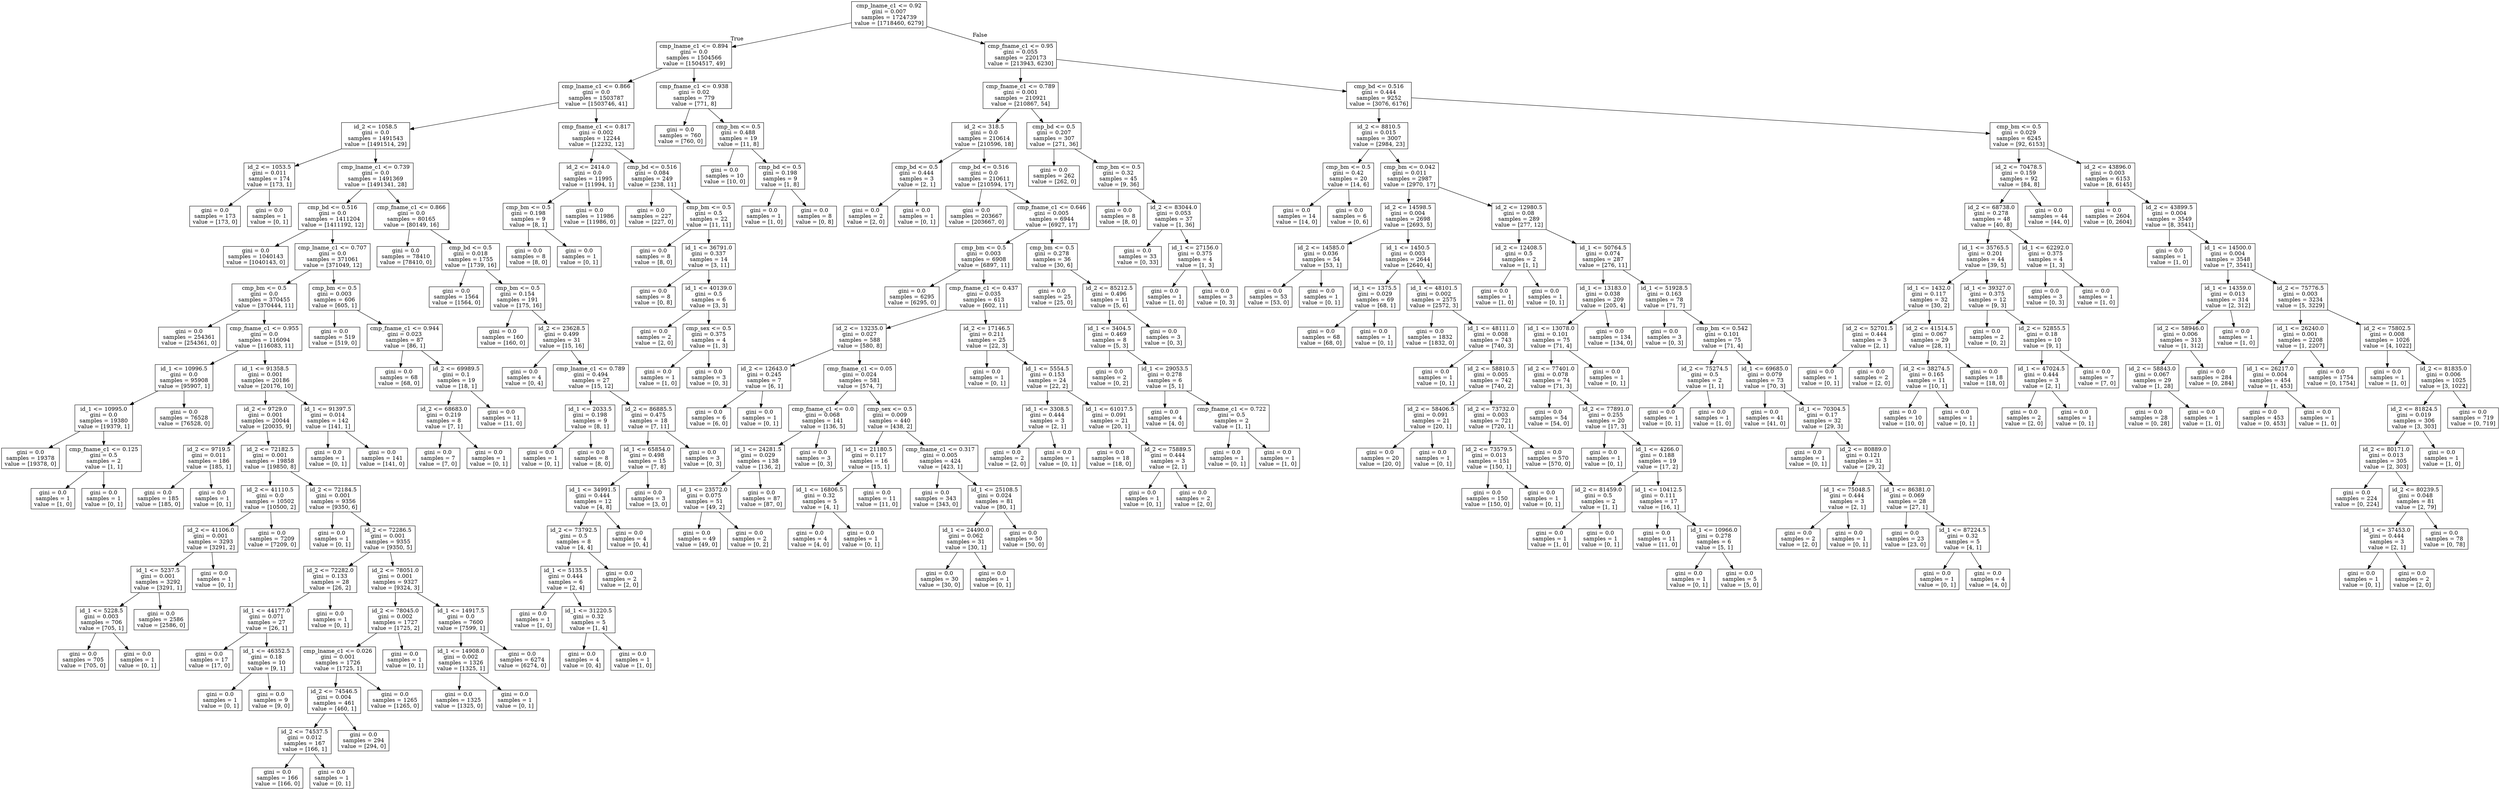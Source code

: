 digraph Tree {
node [shape=box] ;
0 [label="cmp_lname_c1 <= 0.92\ngini = 0.007\nsamples = 1724739\nvalue = [1718460, 6279]"] ;
1 [label="cmp_lname_c1 <= 0.894\ngini = 0.0\nsamples = 1504566\nvalue = [1504517, 49]"] ;
0 -> 1 [labeldistance=2.5, labelangle=45, headlabel="True"] ;
2 [label="cmp_lname_c1 <= 0.866\ngini = 0.0\nsamples = 1503787\nvalue = [1503746, 41]"] ;
1 -> 2 ;
3 [label="id_2 <= 1058.5\ngini = 0.0\nsamples = 1491543\nvalue = [1491514, 29]"] ;
2 -> 3 ;
4 [label="id_2 <= 1053.5\ngini = 0.011\nsamples = 174\nvalue = [173, 1]"] ;
3 -> 4 ;
5 [label="gini = 0.0\nsamples = 173\nvalue = [173, 0]"] ;
4 -> 5 ;
6 [label="gini = 0.0\nsamples = 1\nvalue = [0, 1]"] ;
4 -> 6 ;
7 [label="cmp_lname_c1 <= 0.739\ngini = 0.0\nsamples = 1491369\nvalue = [1491341, 28]"] ;
3 -> 7 ;
8 [label="cmp_bd <= 0.516\ngini = 0.0\nsamples = 1411204\nvalue = [1411192, 12]"] ;
7 -> 8 ;
9 [label="gini = 0.0\nsamples = 1040143\nvalue = [1040143, 0]"] ;
8 -> 9 ;
10 [label="cmp_lname_c1 <= 0.707\ngini = 0.0\nsamples = 371061\nvalue = [371049, 12]"] ;
8 -> 10 ;
11 [label="cmp_bm <= 0.5\ngini = 0.0\nsamples = 370455\nvalue = [370444, 11]"] ;
10 -> 11 ;
12 [label="gini = 0.0\nsamples = 254361\nvalue = [254361, 0]"] ;
11 -> 12 ;
13 [label="cmp_fname_c1 <= 0.955\ngini = 0.0\nsamples = 116094\nvalue = [116083, 11]"] ;
11 -> 13 ;
14 [label="id_1 <= 10996.5\ngini = 0.0\nsamples = 95908\nvalue = [95907, 1]"] ;
13 -> 14 ;
15 [label="id_1 <= 10995.0\ngini = 0.0\nsamples = 19380\nvalue = [19379, 1]"] ;
14 -> 15 ;
16 [label="gini = 0.0\nsamples = 19378\nvalue = [19378, 0]"] ;
15 -> 16 ;
17 [label="cmp_fname_c1 <= 0.125\ngini = 0.5\nsamples = 2\nvalue = [1, 1]"] ;
15 -> 17 ;
18 [label="gini = 0.0\nsamples = 1\nvalue = [1, 0]"] ;
17 -> 18 ;
19 [label="gini = 0.0\nsamples = 1\nvalue = [0, 1]"] ;
17 -> 19 ;
20 [label="gini = 0.0\nsamples = 76528\nvalue = [76528, 0]"] ;
14 -> 20 ;
21 [label="id_1 <= 91358.5\ngini = 0.001\nsamples = 20186\nvalue = [20176, 10]"] ;
13 -> 21 ;
22 [label="id_2 <= 9729.0\ngini = 0.001\nsamples = 20044\nvalue = [20035, 9]"] ;
21 -> 22 ;
23 [label="id_2 <= 9719.5\ngini = 0.011\nsamples = 186\nvalue = [185, 1]"] ;
22 -> 23 ;
24 [label="gini = 0.0\nsamples = 185\nvalue = [185, 0]"] ;
23 -> 24 ;
25 [label="gini = 0.0\nsamples = 1\nvalue = [0, 1]"] ;
23 -> 25 ;
26 [label="id_2 <= 72182.5\ngini = 0.001\nsamples = 19858\nvalue = [19850, 8]"] ;
22 -> 26 ;
27 [label="id_2 <= 41110.5\ngini = 0.0\nsamples = 10502\nvalue = [10500, 2]"] ;
26 -> 27 ;
28 [label="id_2 <= 41106.0\ngini = 0.001\nsamples = 3293\nvalue = [3291, 2]"] ;
27 -> 28 ;
29 [label="id_1 <= 5237.5\ngini = 0.001\nsamples = 3292\nvalue = [3291, 1]"] ;
28 -> 29 ;
30 [label="id_1 <= 5228.5\ngini = 0.003\nsamples = 706\nvalue = [705, 1]"] ;
29 -> 30 ;
31 [label="gini = 0.0\nsamples = 705\nvalue = [705, 0]"] ;
30 -> 31 ;
32 [label="gini = 0.0\nsamples = 1\nvalue = [0, 1]"] ;
30 -> 32 ;
33 [label="gini = 0.0\nsamples = 2586\nvalue = [2586, 0]"] ;
29 -> 33 ;
34 [label="gini = 0.0\nsamples = 1\nvalue = [0, 1]"] ;
28 -> 34 ;
35 [label="gini = 0.0\nsamples = 7209\nvalue = [7209, 0]"] ;
27 -> 35 ;
36 [label="id_2 <= 72184.5\ngini = 0.001\nsamples = 9356\nvalue = [9350, 6]"] ;
26 -> 36 ;
37 [label="gini = 0.0\nsamples = 1\nvalue = [0, 1]"] ;
36 -> 37 ;
38 [label="id_2 <= 72286.5\ngini = 0.001\nsamples = 9355\nvalue = [9350, 5]"] ;
36 -> 38 ;
39 [label="id_2 <= 72282.0\ngini = 0.133\nsamples = 28\nvalue = [26, 2]"] ;
38 -> 39 ;
40 [label="id_1 <= 44177.0\ngini = 0.071\nsamples = 27\nvalue = [26, 1]"] ;
39 -> 40 ;
41 [label="gini = 0.0\nsamples = 17\nvalue = [17, 0]"] ;
40 -> 41 ;
42 [label="id_1 <= 46352.5\ngini = 0.18\nsamples = 10\nvalue = [9, 1]"] ;
40 -> 42 ;
43 [label="gini = 0.0\nsamples = 1\nvalue = [0, 1]"] ;
42 -> 43 ;
44 [label="gini = 0.0\nsamples = 9\nvalue = [9, 0]"] ;
42 -> 44 ;
45 [label="gini = 0.0\nsamples = 1\nvalue = [0, 1]"] ;
39 -> 45 ;
46 [label="id_2 <= 78051.0\ngini = 0.001\nsamples = 9327\nvalue = [9324, 3]"] ;
38 -> 46 ;
47 [label="id_2 <= 78045.0\ngini = 0.002\nsamples = 1727\nvalue = [1725, 2]"] ;
46 -> 47 ;
48 [label="cmp_lname_c1 <= 0.026\ngini = 0.001\nsamples = 1726\nvalue = [1725, 1]"] ;
47 -> 48 ;
49 [label="id_2 <= 74546.5\ngini = 0.004\nsamples = 461\nvalue = [460, 1]"] ;
48 -> 49 ;
50 [label="id_2 <= 74537.5\ngini = 0.012\nsamples = 167\nvalue = [166, 1]"] ;
49 -> 50 ;
51 [label="gini = 0.0\nsamples = 166\nvalue = [166, 0]"] ;
50 -> 51 ;
52 [label="gini = 0.0\nsamples = 1\nvalue = [0, 1]"] ;
50 -> 52 ;
53 [label="gini = 0.0\nsamples = 294\nvalue = [294, 0]"] ;
49 -> 53 ;
54 [label="gini = 0.0\nsamples = 1265\nvalue = [1265, 0]"] ;
48 -> 54 ;
55 [label="gini = 0.0\nsamples = 1\nvalue = [0, 1]"] ;
47 -> 55 ;
56 [label="id_1 <= 14917.5\ngini = 0.0\nsamples = 7600\nvalue = [7599, 1]"] ;
46 -> 56 ;
57 [label="id_1 <= 14908.0\ngini = 0.002\nsamples = 1326\nvalue = [1325, 1]"] ;
56 -> 57 ;
58 [label="gini = 0.0\nsamples = 1325\nvalue = [1325, 0]"] ;
57 -> 58 ;
59 [label="gini = 0.0\nsamples = 1\nvalue = [0, 1]"] ;
57 -> 59 ;
60 [label="gini = 0.0\nsamples = 6274\nvalue = [6274, 0]"] ;
56 -> 60 ;
61 [label="id_1 <= 91397.5\ngini = 0.014\nsamples = 142\nvalue = [141, 1]"] ;
21 -> 61 ;
62 [label="gini = 0.0\nsamples = 1\nvalue = [0, 1]"] ;
61 -> 62 ;
63 [label="gini = 0.0\nsamples = 141\nvalue = [141, 0]"] ;
61 -> 63 ;
64 [label="cmp_bm <= 0.5\ngini = 0.003\nsamples = 606\nvalue = [605, 1]"] ;
10 -> 64 ;
65 [label="gini = 0.0\nsamples = 519\nvalue = [519, 0]"] ;
64 -> 65 ;
66 [label="cmp_fname_c1 <= 0.944\ngini = 0.023\nsamples = 87\nvalue = [86, 1]"] ;
64 -> 66 ;
67 [label="gini = 0.0\nsamples = 68\nvalue = [68, 0]"] ;
66 -> 67 ;
68 [label="id_2 <= 69989.5\ngini = 0.1\nsamples = 19\nvalue = [18, 1]"] ;
66 -> 68 ;
69 [label="id_2 <= 68683.0\ngini = 0.219\nsamples = 8\nvalue = [7, 1]"] ;
68 -> 69 ;
70 [label="gini = 0.0\nsamples = 7\nvalue = [7, 0]"] ;
69 -> 70 ;
71 [label="gini = 0.0\nsamples = 1\nvalue = [0, 1]"] ;
69 -> 71 ;
72 [label="gini = 0.0\nsamples = 11\nvalue = [11, 0]"] ;
68 -> 72 ;
73 [label="cmp_fname_c1 <= 0.866\ngini = 0.0\nsamples = 80165\nvalue = [80149, 16]"] ;
7 -> 73 ;
74 [label="gini = 0.0\nsamples = 78410\nvalue = [78410, 0]"] ;
73 -> 74 ;
75 [label="cmp_bd <= 0.5\ngini = 0.018\nsamples = 1755\nvalue = [1739, 16]"] ;
73 -> 75 ;
76 [label="gini = 0.0\nsamples = 1564\nvalue = [1564, 0]"] ;
75 -> 76 ;
77 [label="cmp_bm <= 0.5\ngini = 0.154\nsamples = 191\nvalue = [175, 16]"] ;
75 -> 77 ;
78 [label="gini = 0.0\nsamples = 160\nvalue = [160, 0]"] ;
77 -> 78 ;
79 [label="id_2 <= 23628.5\ngini = 0.499\nsamples = 31\nvalue = [15, 16]"] ;
77 -> 79 ;
80 [label="gini = 0.0\nsamples = 4\nvalue = [0, 4]"] ;
79 -> 80 ;
81 [label="cmp_lname_c1 <= 0.789\ngini = 0.494\nsamples = 27\nvalue = [15, 12]"] ;
79 -> 81 ;
82 [label="id_1 <= 2033.5\ngini = 0.198\nsamples = 9\nvalue = [8, 1]"] ;
81 -> 82 ;
83 [label="gini = 0.0\nsamples = 1\nvalue = [0, 1]"] ;
82 -> 83 ;
84 [label="gini = 0.0\nsamples = 8\nvalue = [8, 0]"] ;
82 -> 84 ;
85 [label="id_2 <= 86885.5\ngini = 0.475\nsamples = 18\nvalue = [7, 11]"] ;
81 -> 85 ;
86 [label="id_1 <= 65854.0\ngini = 0.498\nsamples = 15\nvalue = [7, 8]"] ;
85 -> 86 ;
87 [label="id_1 <= 34991.5\ngini = 0.444\nsamples = 12\nvalue = [4, 8]"] ;
86 -> 87 ;
88 [label="id_2 <= 73792.5\ngini = 0.5\nsamples = 8\nvalue = [4, 4]"] ;
87 -> 88 ;
89 [label="id_1 <= 5135.5\ngini = 0.444\nsamples = 6\nvalue = [2, 4]"] ;
88 -> 89 ;
90 [label="gini = 0.0\nsamples = 1\nvalue = [1, 0]"] ;
89 -> 90 ;
91 [label="id_1 <= 31220.5\ngini = 0.32\nsamples = 5\nvalue = [1, 4]"] ;
89 -> 91 ;
92 [label="gini = 0.0\nsamples = 4\nvalue = [0, 4]"] ;
91 -> 92 ;
93 [label="gini = 0.0\nsamples = 1\nvalue = [1, 0]"] ;
91 -> 93 ;
94 [label="gini = 0.0\nsamples = 2\nvalue = [2, 0]"] ;
88 -> 94 ;
95 [label="gini = 0.0\nsamples = 4\nvalue = [0, 4]"] ;
87 -> 95 ;
96 [label="gini = 0.0\nsamples = 3\nvalue = [3, 0]"] ;
86 -> 96 ;
97 [label="gini = 0.0\nsamples = 3\nvalue = [0, 3]"] ;
85 -> 97 ;
98 [label="cmp_fname_c1 <= 0.817\ngini = 0.002\nsamples = 12244\nvalue = [12232, 12]"] ;
2 -> 98 ;
99 [label="id_2 <= 2414.0\ngini = 0.0\nsamples = 11995\nvalue = [11994, 1]"] ;
98 -> 99 ;
100 [label="cmp_bm <= 0.5\ngini = 0.198\nsamples = 9\nvalue = [8, 1]"] ;
99 -> 100 ;
101 [label="gini = 0.0\nsamples = 8\nvalue = [8, 0]"] ;
100 -> 101 ;
102 [label="gini = 0.0\nsamples = 1\nvalue = [0, 1]"] ;
100 -> 102 ;
103 [label="gini = 0.0\nsamples = 11986\nvalue = [11986, 0]"] ;
99 -> 103 ;
104 [label="cmp_bd <= 0.516\ngini = 0.084\nsamples = 249\nvalue = [238, 11]"] ;
98 -> 104 ;
105 [label="gini = 0.0\nsamples = 227\nvalue = [227, 0]"] ;
104 -> 105 ;
106 [label="cmp_bm <= 0.5\ngini = 0.5\nsamples = 22\nvalue = [11, 11]"] ;
104 -> 106 ;
107 [label="gini = 0.0\nsamples = 8\nvalue = [8, 0]"] ;
106 -> 107 ;
108 [label="id_1 <= 36791.0\ngini = 0.337\nsamples = 14\nvalue = [3, 11]"] ;
106 -> 108 ;
109 [label="gini = 0.0\nsamples = 8\nvalue = [0, 8]"] ;
108 -> 109 ;
110 [label="id_1 <= 40139.0\ngini = 0.5\nsamples = 6\nvalue = [3, 3]"] ;
108 -> 110 ;
111 [label="gini = 0.0\nsamples = 2\nvalue = [2, 0]"] ;
110 -> 111 ;
112 [label="cmp_sex <= 0.5\ngini = 0.375\nsamples = 4\nvalue = [1, 3]"] ;
110 -> 112 ;
113 [label="gini = 0.0\nsamples = 1\nvalue = [1, 0]"] ;
112 -> 113 ;
114 [label="gini = 0.0\nsamples = 3\nvalue = [0, 3]"] ;
112 -> 114 ;
115 [label="cmp_fname_c1 <= 0.938\ngini = 0.02\nsamples = 779\nvalue = [771, 8]"] ;
1 -> 115 ;
116 [label="gini = 0.0\nsamples = 760\nvalue = [760, 0]"] ;
115 -> 116 ;
117 [label="cmp_bm <= 0.5\ngini = 0.488\nsamples = 19\nvalue = [11, 8]"] ;
115 -> 117 ;
118 [label="gini = 0.0\nsamples = 10\nvalue = [10, 0]"] ;
117 -> 118 ;
119 [label="cmp_bd <= 0.5\ngini = 0.198\nsamples = 9\nvalue = [1, 8]"] ;
117 -> 119 ;
120 [label="gini = 0.0\nsamples = 1\nvalue = [1, 0]"] ;
119 -> 120 ;
121 [label="gini = 0.0\nsamples = 8\nvalue = [0, 8]"] ;
119 -> 121 ;
122 [label="cmp_fname_c1 <= 0.95\ngini = 0.055\nsamples = 220173\nvalue = [213943, 6230]"] ;
0 -> 122 [labeldistance=2.5, labelangle=-45, headlabel="False"] ;
123 [label="cmp_fname_c1 <= 0.789\ngini = 0.001\nsamples = 210921\nvalue = [210867, 54]"] ;
122 -> 123 ;
124 [label="id_2 <= 318.5\ngini = 0.0\nsamples = 210614\nvalue = [210596, 18]"] ;
123 -> 124 ;
125 [label="cmp_bd <= 0.5\ngini = 0.444\nsamples = 3\nvalue = [2, 1]"] ;
124 -> 125 ;
126 [label="gini = 0.0\nsamples = 2\nvalue = [2, 0]"] ;
125 -> 126 ;
127 [label="gini = 0.0\nsamples = 1\nvalue = [0, 1]"] ;
125 -> 127 ;
128 [label="cmp_bd <= 0.516\ngini = 0.0\nsamples = 210611\nvalue = [210594, 17]"] ;
124 -> 128 ;
129 [label="gini = 0.0\nsamples = 203667\nvalue = [203667, 0]"] ;
128 -> 129 ;
130 [label="cmp_fname_c1 <= 0.646\ngini = 0.005\nsamples = 6944\nvalue = [6927, 17]"] ;
128 -> 130 ;
131 [label="cmp_bm <= 0.5\ngini = 0.003\nsamples = 6908\nvalue = [6897, 11]"] ;
130 -> 131 ;
132 [label="gini = 0.0\nsamples = 6295\nvalue = [6295, 0]"] ;
131 -> 132 ;
133 [label="cmp_fname_c1 <= 0.437\ngini = 0.035\nsamples = 613\nvalue = [602, 11]"] ;
131 -> 133 ;
134 [label="id_2 <= 13235.0\ngini = 0.027\nsamples = 588\nvalue = [580, 8]"] ;
133 -> 134 ;
135 [label="id_2 <= 12643.0\ngini = 0.245\nsamples = 7\nvalue = [6, 1]"] ;
134 -> 135 ;
136 [label="gini = 0.0\nsamples = 6\nvalue = [6, 0]"] ;
135 -> 136 ;
137 [label="gini = 0.0\nsamples = 1\nvalue = [0, 1]"] ;
135 -> 137 ;
138 [label="cmp_fname_c1 <= 0.05\ngini = 0.024\nsamples = 581\nvalue = [574, 7]"] ;
134 -> 138 ;
139 [label="cmp_fname_c1 <= 0.0\ngini = 0.068\nsamples = 141\nvalue = [136, 5]"] ;
138 -> 139 ;
140 [label="id_1 <= 24281.5\ngini = 0.029\nsamples = 138\nvalue = [136, 2]"] ;
139 -> 140 ;
141 [label="id_1 <= 23572.0\ngini = 0.075\nsamples = 51\nvalue = [49, 2]"] ;
140 -> 141 ;
142 [label="gini = 0.0\nsamples = 49\nvalue = [49, 0]"] ;
141 -> 142 ;
143 [label="gini = 0.0\nsamples = 2\nvalue = [0, 2]"] ;
141 -> 143 ;
144 [label="gini = 0.0\nsamples = 87\nvalue = [87, 0]"] ;
140 -> 144 ;
145 [label="gini = 0.0\nsamples = 3\nvalue = [0, 3]"] ;
139 -> 145 ;
146 [label="cmp_sex <= 0.5\ngini = 0.009\nsamples = 440\nvalue = [438, 2]"] ;
138 -> 146 ;
147 [label="id_1 <= 21180.5\ngini = 0.117\nsamples = 16\nvalue = [15, 1]"] ;
146 -> 147 ;
148 [label="id_1 <= 16806.5\ngini = 0.32\nsamples = 5\nvalue = [4, 1]"] ;
147 -> 148 ;
149 [label="gini = 0.0\nsamples = 4\nvalue = [4, 0]"] ;
148 -> 149 ;
150 [label="gini = 0.0\nsamples = 1\nvalue = [0, 1]"] ;
148 -> 150 ;
151 [label="gini = 0.0\nsamples = 11\nvalue = [11, 0]"] ;
147 -> 151 ;
152 [label="cmp_fname_c1 <= 0.317\ngini = 0.005\nsamples = 424\nvalue = [423, 1]"] ;
146 -> 152 ;
153 [label="gini = 0.0\nsamples = 343\nvalue = [343, 0]"] ;
152 -> 153 ;
154 [label="id_1 <= 25108.5\ngini = 0.024\nsamples = 81\nvalue = [80, 1]"] ;
152 -> 154 ;
155 [label="id_1 <= 24490.0\ngini = 0.062\nsamples = 31\nvalue = [30, 1]"] ;
154 -> 155 ;
156 [label="gini = 0.0\nsamples = 30\nvalue = [30, 0]"] ;
155 -> 156 ;
157 [label="gini = 0.0\nsamples = 1\nvalue = [0, 1]"] ;
155 -> 157 ;
158 [label="gini = 0.0\nsamples = 50\nvalue = [50, 0]"] ;
154 -> 158 ;
159 [label="id_2 <= 17146.5\ngini = 0.211\nsamples = 25\nvalue = [22, 3]"] ;
133 -> 159 ;
160 [label="gini = 0.0\nsamples = 1\nvalue = [0, 1]"] ;
159 -> 160 ;
161 [label="id_1 <= 5554.5\ngini = 0.153\nsamples = 24\nvalue = [22, 2]"] ;
159 -> 161 ;
162 [label="id_1 <= 3308.5\ngini = 0.444\nsamples = 3\nvalue = [2, 1]"] ;
161 -> 162 ;
163 [label="gini = 0.0\nsamples = 2\nvalue = [2, 0]"] ;
162 -> 163 ;
164 [label="gini = 0.0\nsamples = 1\nvalue = [0, 1]"] ;
162 -> 164 ;
165 [label="id_1 <= 61017.5\ngini = 0.091\nsamples = 21\nvalue = [20, 1]"] ;
161 -> 165 ;
166 [label="gini = 0.0\nsamples = 18\nvalue = [18, 0]"] ;
165 -> 166 ;
167 [label="id_2 <= 75889.5\ngini = 0.444\nsamples = 3\nvalue = [2, 1]"] ;
165 -> 167 ;
168 [label="gini = 0.0\nsamples = 1\nvalue = [0, 1]"] ;
167 -> 168 ;
169 [label="gini = 0.0\nsamples = 2\nvalue = [2, 0]"] ;
167 -> 169 ;
170 [label="cmp_bm <= 0.5\ngini = 0.278\nsamples = 36\nvalue = [30, 6]"] ;
130 -> 170 ;
171 [label="gini = 0.0\nsamples = 25\nvalue = [25, 0]"] ;
170 -> 171 ;
172 [label="id_2 <= 85212.5\ngini = 0.496\nsamples = 11\nvalue = [5, 6]"] ;
170 -> 172 ;
173 [label="id_1 <= 3404.5\ngini = 0.469\nsamples = 8\nvalue = [5, 3]"] ;
172 -> 173 ;
174 [label="gini = 0.0\nsamples = 2\nvalue = [0, 2]"] ;
173 -> 174 ;
175 [label="id_1 <= 29053.5\ngini = 0.278\nsamples = 6\nvalue = [5, 1]"] ;
173 -> 175 ;
176 [label="gini = 0.0\nsamples = 4\nvalue = [4, 0]"] ;
175 -> 176 ;
177 [label="cmp_fname_c1 <= 0.722\ngini = 0.5\nsamples = 2\nvalue = [1, 1]"] ;
175 -> 177 ;
178 [label="gini = 0.0\nsamples = 1\nvalue = [0, 1]"] ;
177 -> 178 ;
179 [label="gini = 0.0\nsamples = 1\nvalue = [1, 0]"] ;
177 -> 179 ;
180 [label="gini = 0.0\nsamples = 3\nvalue = [0, 3]"] ;
172 -> 180 ;
181 [label="cmp_bd <= 0.5\ngini = 0.207\nsamples = 307\nvalue = [271, 36]"] ;
123 -> 181 ;
182 [label="gini = 0.0\nsamples = 262\nvalue = [262, 0]"] ;
181 -> 182 ;
183 [label="cmp_bm <= 0.5\ngini = 0.32\nsamples = 45\nvalue = [9, 36]"] ;
181 -> 183 ;
184 [label="gini = 0.0\nsamples = 8\nvalue = [8, 0]"] ;
183 -> 184 ;
185 [label="id_2 <= 83044.0\ngini = 0.053\nsamples = 37\nvalue = [1, 36]"] ;
183 -> 185 ;
186 [label="gini = 0.0\nsamples = 33\nvalue = [0, 33]"] ;
185 -> 186 ;
187 [label="id_1 <= 27156.0\ngini = 0.375\nsamples = 4\nvalue = [1, 3]"] ;
185 -> 187 ;
188 [label="gini = 0.0\nsamples = 1\nvalue = [1, 0]"] ;
187 -> 188 ;
189 [label="gini = 0.0\nsamples = 3\nvalue = [0, 3]"] ;
187 -> 189 ;
190 [label="cmp_bd <= 0.516\ngini = 0.444\nsamples = 9252\nvalue = [3076, 6176]"] ;
122 -> 190 ;
191 [label="id_2 <= 8810.5\ngini = 0.015\nsamples = 3007\nvalue = [2984, 23]"] ;
190 -> 191 ;
192 [label="cmp_bm <= 0.5\ngini = 0.42\nsamples = 20\nvalue = [14, 6]"] ;
191 -> 192 ;
193 [label="gini = 0.0\nsamples = 14\nvalue = [14, 0]"] ;
192 -> 193 ;
194 [label="gini = 0.0\nsamples = 6\nvalue = [0, 6]"] ;
192 -> 194 ;
195 [label="cmp_bm <= 0.042\ngini = 0.011\nsamples = 2987\nvalue = [2970, 17]"] ;
191 -> 195 ;
196 [label="id_2 <= 14598.5\ngini = 0.004\nsamples = 2698\nvalue = [2693, 5]"] ;
195 -> 196 ;
197 [label="id_2 <= 14585.0\ngini = 0.036\nsamples = 54\nvalue = [53, 1]"] ;
196 -> 197 ;
198 [label="gini = 0.0\nsamples = 53\nvalue = [53, 0]"] ;
197 -> 198 ;
199 [label="gini = 0.0\nsamples = 1\nvalue = [0, 1]"] ;
197 -> 199 ;
200 [label="id_1 <= 1450.5\ngini = 0.003\nsamples = 2644\nvalue = [2640, 4]"] ;
196 -> 200 ;
201 [label="id_1 <= 1375.5\ngini = 0.029\nsamples = 69\nvalue = [68, 1]"] ;
200 -> 201 ;
202 [label="gini = 0.0\nsamples = 68\nvalue = [68, 0]"] ;
201 -> 202 ;
203 [label="gini = 0.0\nsamples = 1\nvalue = [0, 1]"] ;
201 -> 203 ;
204 [label="id_1 <= 48101.5\ngini = 0.002\nsamples = 2575\nvalue = [2572, 3]"] ;
200 -> 204 ;
205 [label="gini = 0.0\nsamples = 1832\nvalue = [1832, 0]"] ;
204 -> 205 ;
206 [label="id_1 <= 48111.0\ngini = 0.008\nsamples = 743\nvalue = [740, 3]"] ;
204 -> 206 ;
207 [label="gini = 0.0\nsamples = 1\nvalue = [0, 1]"] ;
206 -> 207 ;
208 [label="id_2 <= 58810.5\ngini = 0.005\nsamples = 742\nvalue = [740, 2]"] ;
206 -> 208 ;
209 [label="id_2 <= 58406.5\ngini = 0.091\nsamples = 21\nvalue = [20, 1]"] ;
208 -> 209 ;
210 [label="gini = 0.0\nsamples = 20\nvalue = [20, 0]"] ;
209 -> 210 ;
211 [label="gini = 0.0\nsamples = 1\nvalue = [0, 1]"] ;
209 -> 211 ;
212 [label="id_2 <= 73732.0\ngini = 0.003\nsamples = 721\nvalue = [720, 1]"] ;
208 -> 212 ;
213 [label="id_2 <= 73579.5\ngini = 0.013\nsamples = 151\nvalue = [150, 1]"] ;
212 -> 213 ;
214 [label="gini = 0.0\nsamples = 150\nvalue = [150, 0]"] ;
213 -> 214 ;
215 [label="gini = 0.0\nsamples = 1\nvalue = [0, 1]"] ;
213 -> 215 ;
216 [label="gini = 0.0\nsamples = 570\nvalue = [570, 0]"] ;
212 -> 216 ;
217 [label="id_2 <= 12980.5\ngini = 0.08\nsamples = 289\nvalue = [277, 12]"] ;
195 -> 217 ;
218 [label="id_2 <= 12408.5\ngini = 0.5\nsamples = 2\nvalue = [1, 1]"] ;
217 -> 218 ;
219 [label="gini = 0.0\nsamples = 1\nvalue = [1, 0]"] ;
218 -> 219 ;
220 [label="gini = 0.0\nsamples = 1\nvalue = [0, 1]"] ;
218 -> 220 ;
221 [label="id_1 <= 50764.5\ngini = 0.074\nsamples = 287\nvalue = [276, 11]"] ;
217 -> 221 ;
222 [label="id_1 <= 13183.0\ngini = 0.038\nsamples = 209\nvalue = [205, 4]"] ;
221 -> 222 ;
223 [label="id_1 <= 13078.0\ngini = 0.101\nsamples = 75\nvalue = [71, 4]"] ;
222 -> 223 ;
224 [label="id_2 <= 77401.0\ngini = 0.078\nsamples = 74\nvalue = [71, 3]"] ;
223 -> 224 ;
225 [label="gini = 0.0\nsamples = 54\nvalue = [54, 0]"] ;
224 -> 225 ;
226 [label="id_2 <= 77891.0\ngini = 0.255\nsamples = 20\nvalue = [17, 3]"] ;
224 -> 226 ;
227 [label="gini = 0.0\nsamples = 1\nvalue = [0, 1]"] ;
226 -> 227 ;
228 [label="id_1 <= 4266.0\ngini = 0.188\nsamples = 19\nvalue = [17, 2]"] ;
226 -> 228 ;
229 [label="id_2 <= 81459.0\ngini = 0.5\nsamples = 2\nvalue = [1, 1]"] ;
228 -> 229 ;
230 [label="gini = 0.0\nsamples = 1\nvalue = [1, 0]"] ;
229 -> 230 ;
231 [label="gini = 0.0\nsamples = 1\nvalue = [0, 1]"] ;
229 -> 231 ;
232 [label="id_1 <= 10412.5\ngini = 0.111\nsamples = 17\nvalue = [16, 1]"] ;
228 -> 232 ;
233 [label="gini = 0.0\nsamples = 11\nvalue = [11, 0]"] ;
232 -> 233 ;
234 [label="id_1 <= 10966.0\ngini = 0.278\nsamples = 6\nvalue = [5, 1]"] ;
232 -> 234 ;
235 [label="gini = 0.0\nsamples = 1\nvalue = [0, 1]"] ;
234 -> 235 ;
236 [label="gini = 0.0\nsamples = 5\nvalue = [5, 0]"] ;
234 -> 236 ;
237 [label="gini = 0.0\nsamples = 1\nvalue = [0, 1]"] ;
223 -> 237 ;
238 [label="gini = 0.0\nsamples = 134\nvalue = [134, 0]"] ;
222 -> 238 ;
239 [label="id_1 <= 51928.5\ngini = 0.163\nsamples = 78\nvalue = [71, 7]"] ;
221 -> 239 ;
240 [label="gini = 0.0\nsamples = 3\nvalue = [0, 3]"] ;
239 -> 240 ;
241 [label="cmp_bm <= 0.542\ngini = 0.101\nsamples = 75\nvalue = [71, 4]"] ;
239 -> 241 ;
242 [label="id_2 <= 75274.5\ngini = 0.5\nsamples = 2\nvalue = [1, 1]"] ;
241 -> 242 ;
243 [label="gini = 0.0\nsamples = 1\nvalue = [0, 1]"] ;
242 -> 243 ;
244 [label="gini = 0.0\nsamples = 1\nvalue = [1, 0]"] ;
242 -> 244 ;
245 [label="id_1 <= 69685.0\ngini = 0.079\nsamples = 73\nvalue = [70, 3]"] ;
241 -> 245 ;
246 [label="gini = 0.0\nsamples = 41\nvalue = [41, 0]"] ;
245 -> 246 ;
247 [label="id_1 <= 70304.5\ngini = 0.17\nsamples = 32\nvalue = [29, 3]"] ;
245 -> 247 ;
248 [label="gini = 0.0\nsamples = 1\nvalue = [0, 1]"] ;
247 -> 248 ;
249 [label="id_2 <= 80889.0\ngini = 0.121\nsamples = 31\nvalue = [29, 2]"] ;
247 -> 249 ;
250 [label="id_1 <= 75048.5\ngini = 0.444\nsamples = 3\nvalue = [2, 1]"] ;
249 -> 250 ;
251 [label="gini = 0.0\nsamples = 2\nvalue = [2, 0]"] ;
250 -> 251 ;
252 [label="gini = 0.0\nsamples = 1\nvalue = [0, 1]"] ;
250 -> 252 ;
253 [label="id_1 <= 86381.0\ngini = 0.069\nsamples = 28\nvalue = [27, 1]"] ;
249 -> 253 ;
254 [label="gini = 0.0\nsamples = 23\nvalue = [23, 0]"] ;
253 -> 254 ;
255 [label="id_1 <= 87224.5\ngini = 0.32\nsamples = 5\nvalue = [4, 1]"] ;
253 -> 255 ;
256 [label="gini = 0.0\nsamples = 1\nvalue = [0, 1]"] ;
255 -> 256 ;
257 [label="gini = 0.0\nsamples = 4\nvalue = [4, 0]"] ;
255 -> 257 ;
258 [label="cmp_bm <= 0.5\ngini = 0.029\nsamples = 6245\nvalue = [92, 6153]"] ;
190 -> 258 ;
259 [label="id_2 <= 70478.5\ngini = 0.159\nsamples = 92\nvalue = [84, 8]"] ;
258 -> 259 ;
260 [label="id_2 <= 68738.0\ngini = 0.278\nsamples = 48\nvalue = [40, 8]"] ;
259 -> 260 ;
261 [label="id_1 <= 35765.5\ngini = 0.201\nsamples = 44\nvalue = [39, 5]"] ;
260 -> 261 ;
262 [label="id_1 <= 1432.0\ngini = 0.117\nsamples = 32\nvalue = [30, 2]"] ;
261 -> 262 ;
263 [label="id_2 <= 52701.5\ngini = 0.444\nsamples = 3\nvalue = [2, 1]"] ;
262 -> 263 ;
264 [label="gini = 0.0\nsamples = 1\nvalue = [0, 1]"] ;
263 -> 264 ;
265 [label="gini = 0.0\nsamples = 2\nvalue = [2, 0]"] ;
263 -> 265 ;
266 [label="id_2 <= 41514.5\ngini = 0.067\nsamples = 29\nvalue = [28, 1]"] ;
262 -> 266 ;
267 [label="id_2 <= 38274.5\ngini = 0.165\nsamples = 11\nvalue = [10, 1]"] ;
266 -> 267 ;
268 [label="gini = 0.0\nsamples = 10\nvalue = [10, 0]"] ;
267 -> 268 ;
269 [label="gini = 0.0\nsamples = 1\nvalue = [0, 1]"] ;
267 -> 269 ;
270 [label="gini = 0.0\nsamples = 18\nvalue = [18, 0]"] ;
266 -> 270 ;
271 [label="id_1 <= 39327.0\ngini = 0.375\nsamples = 12\nvalue = [9, 3]"] ;
261 -> 271 ;
272 [label="gini = 0.0\nsamples = 2\nvalue = [0, 2]"] ;
271 -> 272 ;
273 [label="id_2 <= 52855.5\ngini = 0.18\nsamples = 10\nvalue = [9, 1]"] ;
271 -> 273 ;
274 [label="id_1 <= 47024.5\ngini = 0.444\nsamples = 3\nvalue = [2, 1]"] ;
273 -> 274 ;
275 [label="gini = 0.0\nsamples = 2\nvalue = [2, 0]"] ;
274 -> 275 ;
276 [label="gini = 0.0\nsamples = 1\nvalue = [0, 1]"] ;
274 -> 276 ;
277 [label="gini = 0.0\nsamples = 7\nvalue = [7, 0]"] ;
273 -> 277 ;
278 [label="id_1 <= 62292.0\ngini = 0.375\nsamples = 4\nvalue = [1, 3]"] ;
260 -> 278 ;
279 [label="gini = 0.0\nsamples = 3\nvalue = [0, 3]"] ;
278 -> 279 ;
280 [label="gini = 0.0\nsamples = 1\nvalue = [1, 0]"] ;
278 -> 280 ;
281 [label="gini = 0.0\nsamples = 44\nvalue = [44, 0]"] ;
259 -> 281 ;
282 [label="id_2 <= 43896.0\ngini = 0.003\nsamples = 6153\nvalue = [8, 6145]"] ;
258 -> 282 ;
283 [label="gini = 0.0\nsamples = 2604\nvalue = [0, 2604]"] ;
282 -> 283 ;
284 [label="id_2 <= 43899.5\ngini = 0.004\nsamples = 3549\nvalue = [8, 3541]"] ;
282 -> 284 ;
285 [label="gini = 0.0\nsamples = 1\nvalue = [1, 0]"] ;
284 -> 285 ;
286 [label="id_1 <= 14500.0\ngini = 0.004\nsamples = 3548\nvalue = [7, 3541]"] ;
284 -> 286 ;
287 [label="id_1 <= 14359.0\ngini = 0.013\nsamples = 314\nvalue = [2, 312]"] ;
286 -> 287 ;
288 [label="id_2 <= 58946.0\ngini = 0.006\nsamples = 313\nvalue = [1, 312]"] ;
287 -> 288 ;
289 [label="id_2 <= 58843.0\ngini = 0.067\nsamples = 29\nvalue = [1, 28]"] ;
288 -> 289 ;
290 [label="gini = 0.0\nsamples = 28\nvalue = [0, 28]"] ;
289 -> 290 ;
291 [label="gini = 0.0\nsamples = 1\nvalue = [1, 0]"] ;
289 -> 291 ;
292 [label="gini = 0.0\nsamples = 284\nvalue = [0, 284]"] ;
288 -> 292 ;
293 [label="gini = 0.0\nsamples = 1\nvalue = [1, 0]"] ;
287 -> 293 ;
294 [label="id_2 <= 75776.5\ngini = 0.003\nsamples = 3234\nvalue = [5, 3229]"] ;
286 -> 294 ;
295 [label="id_1 <= 26240.0\ngini = 0.001\nsamples = 2208\nvalue = [1, 2207]"] ;
294 -> 295 ;
296 [label="id_1 <= 26217.0\ngini = 0.004\nsamples = 454\nvalue = [1, 453]"] ;
295 -> 296 ;
297 [label="gini = 0.0\nsamples = 453\nvalue = [0, 453]"] ;
296 -> 297 ;
298 [label="gini = 0.0\nsamples = 1\nvalue = [1, 0]"] ;
296 -> 298 ;
299 [label="gini = 0.0\nsamples = 1754\nvalue = [0, 1754]"] ;
295 -> 299 ;
300 [label="id_2 <= 75802.5\ngini = 0.008\nsamples = 1026\nvalue = [4, 1022]"] ;
294 -> 300 ;
301 [label="gini = 0.0\nsamples = 1\nvalue = [1, 0]"] ;
300 -> 301 ;
302 [label="id_2 <= 81835.0\ngini = 0.006\nsamples = 1025\nvalue = [3, 1022]"] ;
300 -> 302 ;
303 [label="id_2 <= 81824.5\ngini = 0.019\nsamples = 306\nvalue = [3, 303]"] ;
302 -> 303 ;
304 [label="id_2 <= 80171.0\ngini = 0.013\nsamples = 305\nvalue = [2, 303]"] ;
303 -> 304 ;
305 [label="gini = 0.0\nsamples = 224\nvalue = [0, 224]"] ;
304 -> 305 ;
306 [label="id_2 <= 80239.5\ngini = 0.048\nsamples = 81\nvalue = [2, 79]"] ;
304 -> 306 ;
307 [label="id_1 <= 37453.0\ngini = 0.444\nsamples = 3\nvalue = [2, 1]"] ;
306 -> 307 ;
308 [label="gini = 0.0\nsamples = 1\nvalue = [0, 1]"] ;
307 -> 308 ;
309 [label="gini = 0.0\nsamples = 2\nvalue = [2, 0]"] ;
307 -> 309 ;
310 [label="gini = 0.0\nsamples = 78\nvalue = [0, 78]"] ;
306 -> 310 ;
311 [label="gini = 0.0\nsamples = 1\nvalue = [1, 0]"] ;
303 -> 311 ;
312 [label="gini = 0.0\nsamples = 719\nvalue = [0, 719]"] ;
302 -> 312 ;
}